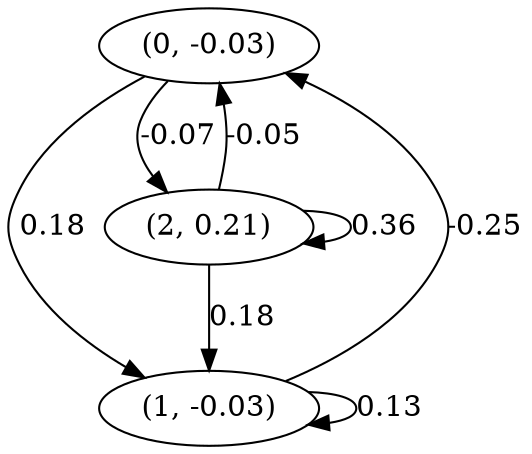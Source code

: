 digraph {
    0 [ label = "(0, -0.03)" ]
    1 [ label = "(1, -0.03)" ]
    2 [ label = "(2, 0.21)" ]
    1 -> 1 [ label = "0.13" ]
    2 -> 2 [ label = "0.36" ]
    1 -> 0 [ label = "-0.25" ]
    2 -> 0 [ label = "-0.05" ]
    0 -> 1 [ label = "0.18" ]
    2 -> 1 [ label = "0.18" ]
    0 -> 2 [ label = "-0.07" ]
}

